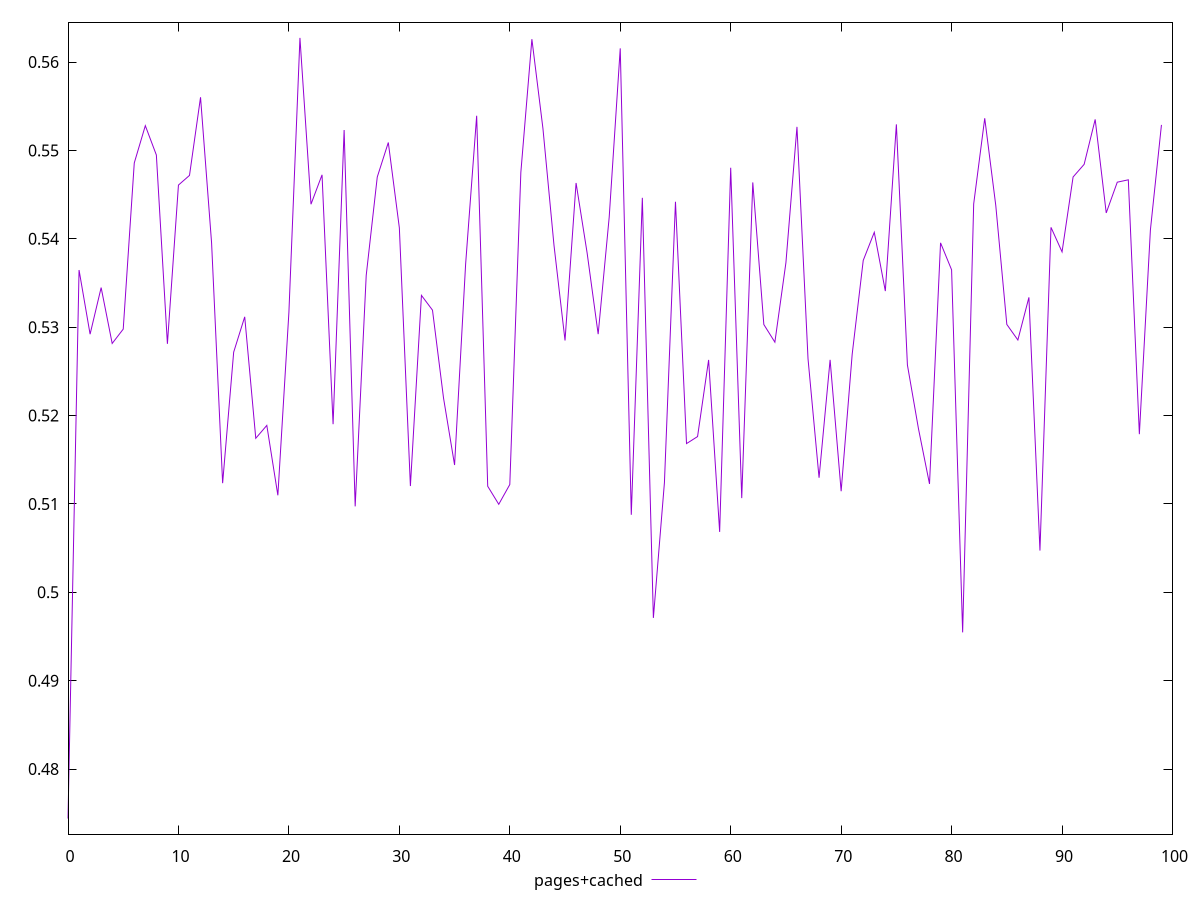 $_pagesCached <<EOF
0.47440371886655186
0.5364721376723108
0.5292119447665375
0.5344838332495165
0.5281631527460228
0.5297857660238133
0.5485891907187216
0.5528075294110697
0.5494864625422919
0.5281202488702734
0.5460859450335545
0.5471811289113946
0.5560218885928385
0.5395320410124193
0.5123539506672103
0.5271807841003104
0.5311769045974251
0.5174312352735091
0.5188914192793123
0.5109805361565897
0.5316776722562735
0.5627400818883896
0.54391897505464
0.5472455973025235
0.51902610933273
0.5523156030913193
0.5097268916030743
0.5358674497821861
0.5469971940109921
0.5509047598090454
0.5412437182808238
0.5120261242844056
0.5336043110277294
0.5319331383890041
0.5219831903092225
0.5144091049717511
0.5371429261513591
0.553931507100105
0.5120035506770519
0.5099631466373321
0.5122013642496409
0.5475204642848785
0.5625963835070691
0.5524921956656742
0.5392870260527125
0.5285011701215232
0.5463242654903906
0.5384096333930913
0.5292145007239211
0.5424608415066846
0.5615600992908186
0.5087766037636426
0.5446473179745045
0.4971036237238849
0.5124138549051633
0.5441992980428481
0.5168333121964261
0.5176263247115646
0.5262984043268605
0.5068379570370167
0.5480466644376012
0.51066491292184
0.5463869883361315
0.5303069597460984
0.5283087941778103
0.5373096958477815
0.5526733153442259
0.5264343972917888
0.512965099041939
0.5263095638491403
0.511438323035245
0.5269506653677517
0.5375622997058741
0.5407445075963863
0.534091541672408
0.5529550755786196
0.5257253159639705
0.5185173443004217
0.512265930238783
0.5395485166606628
0.5364956969536111
0.4954670158089982
0.5439524465701633
0.5536465990003874
0.5437795029909827
0.5303148989313695
0.5285540115946906
0.5333777344292752
0.5047275222150499
0.5413008017814107
0.5385275506179069
0.5470015436580747
0.5484323627456417
0.5535194980619376
0.5429339901565023
0.5464129561999247
0.5466830870728875
0.5178992267389461
0.5410137798265383
0.5528962981975835
EOF
set key outside below
set terminal pngcairo
set output "report_00005_2020-11-02T22-26-11.212Z/performance_score/pages+cached//score.png"
set yrange [0.4726369916061151:0.5645068091488264]
plot $_pagesCached title "pages+cached" with line ,